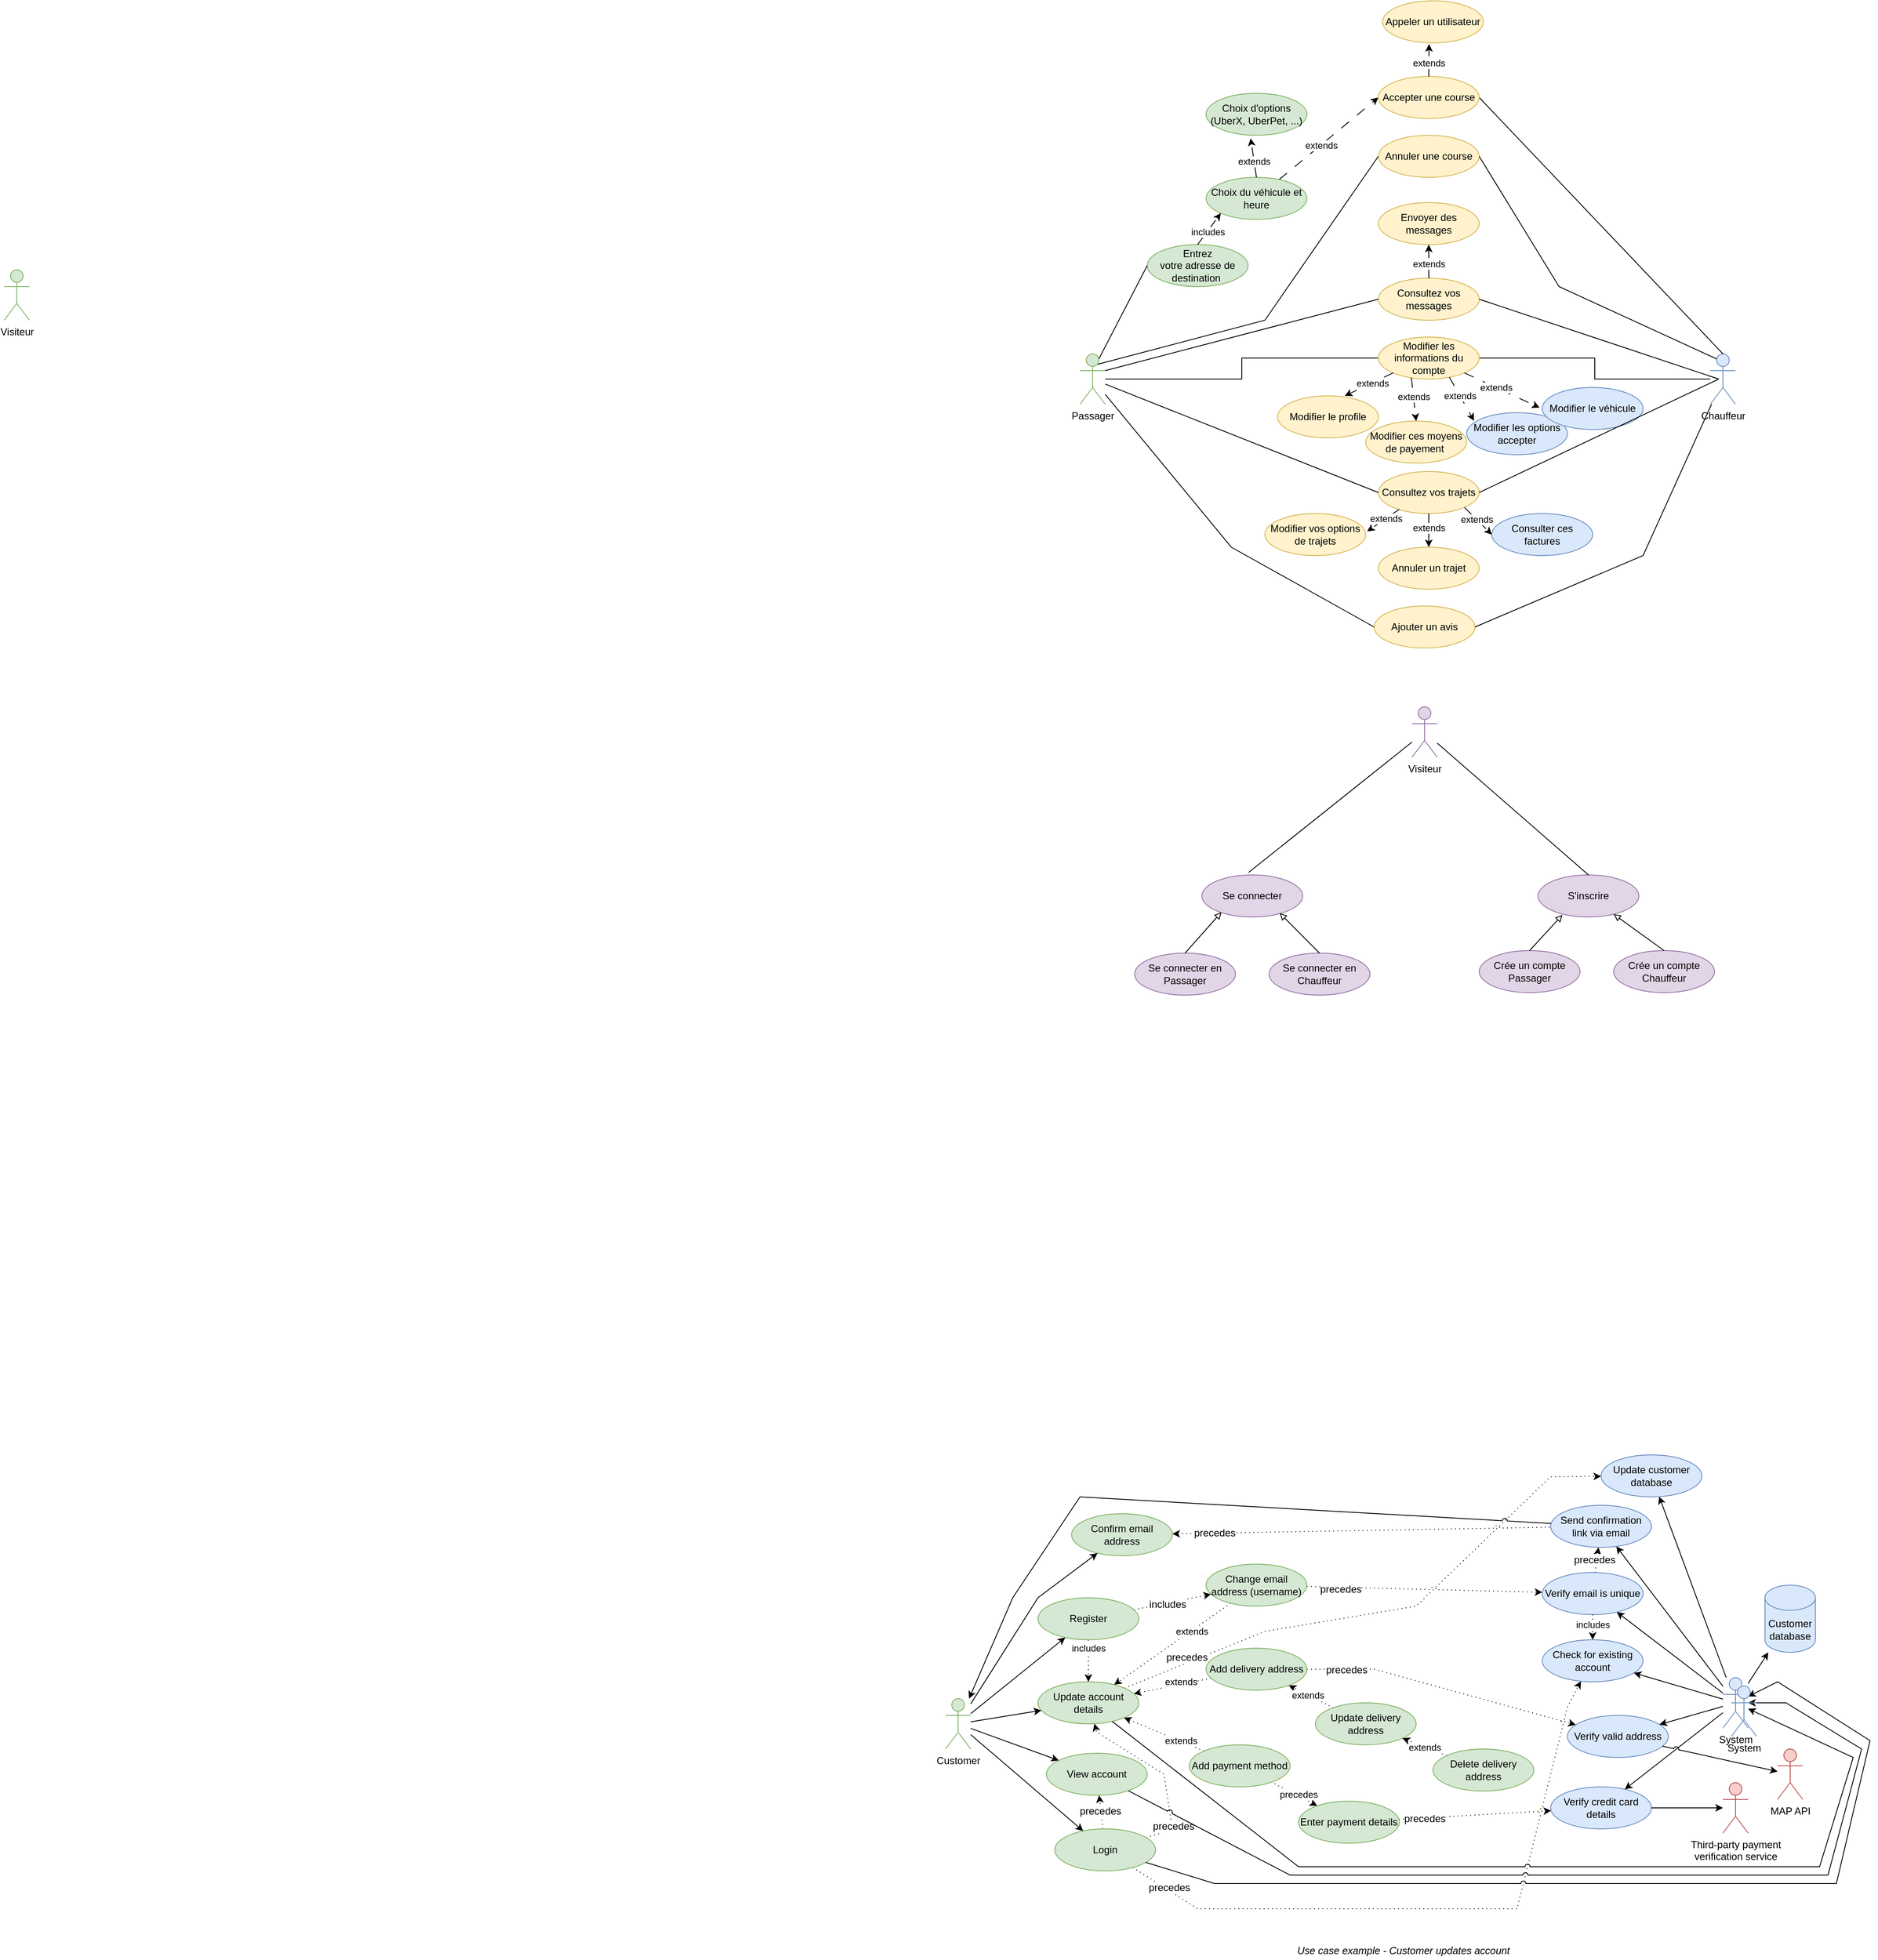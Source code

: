 <mxfile version="21.7.5" type="device">
  <diagram id="XOnag8xoFiaOOmy9v_93" name="Page-1">
    <mxGraphModel dx="4362" dy="1183" grid="1" gridSize="10" guides="1" tooltips="1" connect="1" arrows="1" fold="1" page="1" pageScale="1" pageWidth="2336" pageHeight="1654" math="0" shadow="0">
      <root>
        <mxCell id="_vKOgibNYJb6RkX7hGH7-0" />
        <mxCell id="_vKOgibNYJb6RkX7hGH7-1" parent="_vKOgibNYJb6RkX7hGH7-0" />
        <mxCell id="UdSYLFQ9LBStfxR5hOmX-111" style="edgeStyle=orthogonalEdgeStyle;rounded=0;orthogonalLoop=1;jettySize=auto;html=1;endArrow=none;endFill=0;" parent="_vKOgibNYJb6RkX7hGH7-1" source="UdSYLFQ9LBStfxR5hOmX-0" target="UdSYLFQ9LBStfxR5hOmX-109" edge="1">
          <mxGeometry relative="1" as="geometry" />
        </mxCell>
        <mxCell id="UdSYLFQ9LBStfxR5hOmX-0" value="Chauffeur" style="shape=umlActor;verticalLabelPosition=bottom;verticalAlign=top;html=1;fontFamily=Helvetica;fontSize=12;align=center;strokeColor=#6c8ebf;strokeWidth=1;fillColor=#DAE8FC;" parent="_vKOgibNYJb6RkX7hGH7-1" vertex="1">
          <mxGeometry x="1410" y="680" width="30" height="60" as="geometry" />
        </mxCell>
        <mxCell id="UdSYLFQ9LBStfxR5hOmX-110" style="edgeStyle=orthogonalEdgeStyle;rounded=0;orthogonalLoop=1;jettySize=auto;html=1;entryX=0;entryY=0.5;entryDx=0;entryDy=0;endArrow=none;endFill=0;" parent="_vKOgibNYJb6RkX7hGH7-1" source="UdSYLFQ9LBStfxR5hOmX-2" target="UdSYLFQ9LBStfxR5hOmX-109" edge="1">
          <mxGeometry relative="1" as="geometry" />
        </mxCell>
        <mxCell id="UdSYLFQ9LBStfxR5hOmX-2" value="Passager" style="shape=umlActor;verticalLabelPosition=bottom;verticalAlign=top;html=1;fontFamily=Helvetica;fontSize=12;align=center;strokeColor=#82b366;strokeWidth=1;fillColor=#d5e8d4;" parent="_vKOgibNYJb6RkX7hGH7-1" vertex="1">
          <mxGeometry x="660" y="680" width="30" height="60" as="geometry" />
        </mxCell>
        <mxCell id="UdSYLFQ9LBStfxR5hOmX-18" value="Customer" style="shape=umlActor;verticalLabelPosition=bottom;verticalAlign=top;html=1;fontFamily=Helvetica;fontSize=12;align=center;strokeColor=#82b366;strokeWidth=1;fillColor=#d5e8d4;" parent="_vKOgibNYJb6RkX7hGH7-1" vertex="1">
          <mxGeometry x="500" y="2280" width="30" height="60" as="geometry" />
        </mxCell>
        <mxCell id="UdSYLFQ9LBStfxR5hOmX-19" style="edgeStyle=none;rounded=0;jumpStyle=arc;orthogonalLoop=1;jettySize=auto;html=1;fontSize=12;fontColor=#000000;dashed=1;dashPattern=1 4;" parent="_vKOgibNYJb6RkX7hGH7-1" source="UdSYLFQ9LBStfxR5hOmX-21" target="UdSYLFQ9LBStfxR5hOmX-76" edge="1">
          <mxGeometry relative="1" as="geometry">
            <Array as="points">
              <mxPoint x="880" y="2200" />
              <mxPoint x="1060" y="2170" />
              <mxPoint x="1220" y="2016" />
            </Array>
          </mxGeometry>
        </mxCell>
        <mxCell id="UdSYLFQ9LBStfxR5hOmX-20" value="precedes" style="edgeLabel;html=1;align=center;verticalAlign=middle;resizable=0;points=[];fontSize=12;" parent="UdSYLFQ9LBStfxR5hOmX-19" vertex="1" connectable="0">
          <mxGeometry x="0.143" relative="1" as="geometry">
            <mxPoint x="-277.43" y="64.57" as="offset" />
          </mxGeometry>
        </mxCell>
        <mxCell id="UdSYLFQ9LBStfxR5hOmX-21" value="Update account details" style="ellipse;whiteSpace=wrap;html=1;rounded=1;strokeWidth=1;fontSize=12;fillColor=#d5e8d4;strokeColor=#82b366;" parent="_vKOgibNYJb6RkX7hGH7-1" vertex="1">
          <mxGeometry x="610" y="2260" width="120" height="50" as="geometry" />
        </mxCell>
        <mxCell id="UdSYLFQ9LBStfxR5hOmX-22" style="edgeStyle=none;rounded=0;jumpStyle=arc;orthogonalLoop=1;jettySize=auto;html=1;dashed=1;dashPattern=1 4;fontSize=12;fontColor=#000000;" parent="_vKOgibNYJb6RkX7hGH7-1" source="UdSYLFQ9LBStfxR5hOmX-26" target="UdSYLFQ9LBStfxR5hOmX-21" edge="1">
          <mxGeometry relative="1" as="geometry" />
        </mxCell>
        <mxCell id="UdSYLFQ9LBStfxR5hOmX-23" value="extends" style="edgeLabel;html=1;align=center;verticalAlign=middle;resizable=0;points=[];" parent="UdSYLFQ9LBStfxR5hOmX-22" vertex="1" connectable="0">
          <mxGeometry x="0.197" y="1" relative="1" as="geometry">
            <mxPoint x="18.81" y="-7.78" as="offset" />
          </mxGeometry>
        </mxCell>
        <mxCell id="UdSYLFQ9LBStfxR5hOmX-24" style="edgeStyle=none;rounded=0;jumpStyle=arc;orthogonalLoop=1;jettySize=auto;html=1;dashed=1;dashPattern=1 4;fontSize=12;fontColor=#000000;" parent="_vKOgibNYJb6RkX7hGH7-1" source="UdSYLFQ9LBStfxR5hOmX-26" target="UdSYLFQ9LBStfxR5hOmX-73" edge="1">
          <mxGeometry relative="1" as="geometry">
            <Array as="points">
              <mxPoint x="1010" y="2245" />
            </Array>
          </mxGeometry>
        </mxCell>
        <mxCell id="UdSYLFQ9LBStfxR5hOmX-25" value="precedes" style="edgeLabel;html=1;align=center;verticalAlign=middle;resizable=0;points=[];fontSize=12;" parent="UdSYLFQ9LBStfxR5hOmX-24" vertex="1" connectable="0">
          <mxGeometry x="0.223" y="2" relative="1" as="geometry">
            <mxPoint x="-150.88" y="-29.6" as="offset" />
          </mxGeometry>
        </mxCell>
        <mxCell id="UdSYLFQ9LBStfxR5hOmX-26" value="Add delivery address" style="ellipse;whiteSpace=wrap;html=1;rounded=1;strokeWidth=1;fontSize=12;fillColor=#d5e8d4;strokeColor=#82b366;" parent="_vKOgibNYJb6RkX7hGH7-1" vertex="1">
          <mxGeometry x="810" y="2220" width="120" height="50" as="geometry" />
        </mxCell>
        <mxCell id="UdSYLFQ9LBStfxR5hOmX-27" style="edgeStyle=none;rounded=0;jumpStyle=arc;orthogonalLoop=1;jettySize=auto;html=1;dashed=1;dashPattern=1 4;fontSize=12;fontColor=#000000;" parent="_vKOgibNYJb6RkX7hGH7-1" source="UdSYLFQ9LBStfxR5hOmX-29" target="UdSYLFQ9LBStfxR5hOmX-26" edge="1">
          <mxGeometry relative="1" as="geometry" />
        </mxCell>
        <mxCell id="UdSYLFQ9LBStfxR5hOmX-28" value="extends" style="edgeLabel;html=1;align=center;verticalAlign=middle;resizable=0;points=[];" parent="UdSYLFQ9LBStfxR5hOmX-27" vertex="1" connectable="0">
          <mxGeometry x="0.14" relative="1" as="geometry">
            <mxPoint as="offset" />
          </mxGeometry>
        </mxCell>
        <mxCell id="UdSYLFQ9LBStfxR5hOmX-29" value="Update delivery address" style="ellipse;whiteSpace=wrap;html=1;rounded=1;strokeWidth=1;fontSize=12;fillColor=#d5e8d4;strokeColor=#82b366;" parent="_vKOgibNYJb6RkX7hGH7-1" vertex="1">
          <mxGeometry x="940" y="2285" width="120" height="50" as="geometry" />
        </mxCell>
        <mxCell id="UdSYLFQ9LBStfxR5hOmX-30" style="edgeStyle=none;rounded=0;jumpStyle=arc;orthogonalLoop=1;jettySize=auto;html=1;dashed=1;dashPattern=1 4;fontSize=12;fontColor=#000000;" parent="_vKOgibNYJb6RkX7hGH7-1" source="UdSYLFQ9LBStfxR5hOmX-32" target="UdSYLFQ9LBStfxR5hOmX-29" edge="1">
          <mxGeometry relative="1" as="geometry" />
        </mxCell>
        <mxCell id="UdSYLFQ9LBStfxR5hOmX-31" value="extends" style="edgeLabel;html=1;align=center;verticalAlign=middle;resizable=0;points=[];" parent="UdSYLFQ9LBStfxR5hOmX-30" vertex="1" connectable="0">
          <mxGeometry x="-0.012" relative="1" as="geometry">
            <mxPoint as="offset" />
          </mxGeometry>
        </mxCell>
        <mxCell id="UdSYLFQ9LBStfxR5hOmX-32" value="Delete delivery address" style="ellipse;whiteSpace=wrap;html=1;rounded=1;strokeWidth=1;fontSize=12;fillColor=#d5e8d4;strokeColor=#82b366;" parent="_vKOgibNYJb6RkX7hGH7-1" vertex="1">
          <mxGeometry x="1080" y="2340" width="120" height="50" as="geometry" />
        </mxCell>
        <mxCell id="UdSYLFQ9LBStfxR5hOmX-33" style="rounded=0;jumpStyle=arc;orthogonalLoop=1;jettySize=auto;html=1;fontSize=12;fontColor=#000000;dashed=1;dashPattern=1 4;" parent="_vKOgibNYJb6RkX7hGH7-1" source="UdSYLFQ9LBStfxR5hOmX-35" target="UdSYLFQ9LBStfxR5hOmX-21" edge="1">
          <mxGeometry relative="1" as="geometry" />
        </mxCell>
        <mxCell id="UdSYLFQ9LBStfxR5hOmX-34" value="extends" style="edgeLabel;html=1;align=center;verticalAlign=middle;resizable=0;points=[];" parent="UdSYLFQ9LBStfxR5hOmX-33" vertex="1" connectable="0">
          <mxGeometry x="-0.424" relative="1" as="geometry">
            <mxPoint y="-1" as="offset" />
          </mxGeometry>
        </mxCell>
        <mxCell id="UdSYLFQ9LBStfxR5hOmX-35" value="Add payment method" style="ellipse;whiteSpace=wrap;html=1;rounded=1;strokeWidth=1;fontSize=12;fillColor=#d5e8d4;strokeColor=#82b366;" parent="_vKOgibNYJb6RkX7hGH7-1" vertex="1">
          <mxGeometry x="790" y="2335" width="120" height="50" as="geometry" />
        </mxCell>
        <mxCell id="UdSYLFQ9LBStfxR5hOmX-36" style="edgeStyle=none;rounded=0;orthogonalLoop=1;jettySize=auto;html=1;fontSize=12;fontColor=#000000;dashed=1;dashPattern=1 4;startArrow=classic;startFill=1;endArrow=none;endFill=0;" parent="_vKOgibNYJb6RkX7hGH7-1" source="UdSYLFQ9LBStfxR5hOmX-40" target="UdSYLFQ9LBStfxR5hOmX-35" edge="1">
          <mxGeometry relative="1" as="geometry" />
        </mxCell>
        <mxCell id="UdSYLFQ9LBStfxR5hOmX-37" value="precedes" style="edgeLabel;html=1;align=center;verticalAlign=middle;resizable=0;points=[];" parent="UdSYLFQ9LBStfxR5hOmX-36" vertex="1" connectable="0">
          <mxGeometry x="-0.135" y="-2" relative="1" as="geometry">
            <mxPoint as="offset" />
          </mxGeometry>
        </mxCell>
        <mxCell id="UdSYLFQ9LBStfxR5hOmX-38" style="edgeStyle=none;rounded=0;jumpStyle=arc;orthogonalLoop=1;jettySize=auto;html=1;dashed=1;dashPattern=1 4;fontSize=12;fontColor=#000000;" parent="_vKOgibNYJb6RkX7hGH7-1" source="UdSYLFQ9LBStfxR5hOmX-40" target="UdSYLFQ9LBStfxR5hOmX-41" edge="1">
          <mxGeometry relative="1" as="geometry" />
        </mxCell>
        <mxCell id="UdSYLFQ9LBStfxR5hOmX-39" value="precedes" style="edgeLabel;html=1;align=center;verticalAlign=middle;resizable=0;points=[];fontSize=12;" parent="UdSYLFQ9LBStfxR5hOmX-38" vertex="1" connectable="0">
          <mxGeometry x="-0.664" y="-1" relative="1" as="geometry">
            <mxPoint as="offset" />
          </mxGeometry>
        </mxCell>
        <mxCell id="UdSYLFQ9LBStfxR5hOmX-40" value="Enter payment details" style="ellipse;whiteSpace=wrap;html=1;rounded=1;strokeWidth=1;fontSize=12;fillColor=#d5e8d4;strokeColor=#82b366;" parent="_vKOgibNYJb6RkX7hGH7-1" vertex="1">
          <mxGeometry x="920" y="2402" width="120" height="50" as="geometry" />
        </mxCell>
        <mxCell id="UdSYLFQ9LBStfxR5hOmX-41" value="Verify credit card details" style="ellipse;whiteSpace=wrap;html=1;rounded=1;strokeWidth=1;fontSize=12;fillColor=#dae8fc;strokeColor=#6c8ebf;" parent="_vKOgibNYJb6RkX7hGH7-1" vertex="1">
          <mxGeometry x="1220" y="2385" width="120" height="50" as="geometry" />
        </mxCell>
        <mxCell id="UdSYLFQ9LBStfxR5hOmX-42" style="edgeStyle=none;rounded=0;jumpStyle=arc;orthogonalLoop=1;jettySize=auto;html=1;dashed=1;dashPattern=1 4;fontSize=12;fontColor=#000000;" parent="_vKOgibNYJb6RkX7hGH7-1" source="UdSYLFQ9LBStfxR5hOmX-46" target="UdSYLFQ9LBStfxR5hOmX-21" edge="1">
          <mxGeometry relative="1" as="geometry" />
        </mxCell>
        <mxCell id="UdSYLFQ9LBStfxR5hOmX-43" value="extends" style="edgeLabel;html=1;align=center;verticalAlign=middle;resizable=0;points=[];" parent="UdSYLFQ9LBStfxR5hOmX-42" vertex="1" connectable="0">
          <mxGeometry x="-0.311" relative="1" as="geometry">
            <mxPoint x="1" as="offset" />
          </mxGeometry>
        </mxCell>
        <mxCell id="UdSYLFQ9LBStfxR5hOmX-44" style="edgeStyle=none;rounded=0;jumpStyle=arc;orthogonalLoop=1;jettySize=auto;html=1;dashed=1;dashPattern=1 4;fontSize=12;fontColor=#000000;" parent="_vKOgibNYJb6RkX7hGH7-1" source="UdSYLFQ9LBStfxR5hOmX-46" target="UdSYLFQ9LBStfxR5hOmX-49" edge="1">
          <mxGeometry relative="1" as="geometry" />
        </mxCell>
        <mxCell id="UdSYLFQ9LBStfxR5hOmX-45" value="precedes" style="edgeLabel;html=1;align=center;verticalAlign=middle;resizable=0;points=[];fontSize=12;" parent="UdSYLFQ9LBStfxR5hOmX-44" vertex="1" connectable="0">
          <mxGeometry x="-0.714" y="-2" relative="1" as="geometry">
            <mxPoint as="offset" />
          </mxGeometry>
        </mxCell>
        <mxCell id="UdSYLFQ9LBStfxR5hOmX-46" value="Change email address (username)" style="ellipse;whiteSpace=wrap;html=1;rounded=1;strokeWidth=1;fontSize=12;fillColor=#d5e8d4;strokeColor=#82b366;" parent="_vKOgibNYJb6RkX7hGH7-1" vertex="1">
          <mxGeometry x="810" y="2120" width="120" height="50" as="geometry" />
        </mxCell>
        <mxCell id="UdSYLFQ9LBStfxR5hOmX-47" style="edgeStyle=none;rounded=0;jumpStyle=arc;orthogonalLoop=1;jettySize=auto;html=1;dashed=1;dashPattern=1 4;startArrow=none;startFill=0;endArrow=classic;endFill=1;fontSize=12;fontColor=#000000;" parent="_vKOgibNYJb6RkX7hGH7-1" source="UdSYLFQ9LBStfxR5hOmX-49" target="UdSYLFQ9LBStfxR5hOmX-50" edge="1">
          <mxGeometry relative="1" as="geometry" />
        </mxCell>
        <mxCell id="UdSYLFQ9LBStfxR5hOmX-48" value="precedes" style="edgeLabel;html=1;align=center;verticalAlign=middle;resizable=0;points=[];fontSize=12;" parent="UdSYLFQ9LBStfxR5hOmX-47" vertex="1" connectable="0">
          <mxGeometry x="-0.026" y="3" relative="1" as="geometry">
            <mxPoint as="offset" />
          </mxGeometry>
        </mxCell>
        <mxCell id="UdSYLFQ9LBStfxR5hOmX-49" value="Verify email is unique" style="ellipse;whiteSpace=wrap;html=1;rounded=1;strokeWidth=1;fontSize=12;fillColor=#dae8fc;strokeColor=#6c8ebf;" parent="_vKOgibNYJb6RkX7hGH7-1" vertex="1">
          <mxGeometry x="1210" y="2130" width="120" height="50" as="geometry" />
        </mxCell>
        <mxCell id="UdSYLFQ9LBStfxR5hOmX-50" value="Send confirmation link via email" style="ellipse;whiteSpace=wrap;html=1;rounded=1;strokeWidth=1;fontSize=12;fillColor=#dae8fc;strokeColor=#6c8ebf;" parent="_vKOgibNYJb6RkX7hGH7-1" vertex="1">
          <mxGeometry x="1220" y="2050" width="120" height="50" as="geometry" />
        </mxCell>
        <mxCell id="UdSYLFQ9LBStfxR5hOmX-51" value="Customer database" style="shape=cylinder3;whiteSpace=wrap;html=1;boundedLbl=1;backgroundOutline=1;size=15;rounded=1;strokeWidth=1;fillColor=#dae8fc;strokeColor=#6c8ebf;" parent="_vKOgibNYJb6RkX7hGH7-1" vertex="1">
          <mxGeometry x="1475" y="2145" width="60" height="80" as="geometry" />
        </mxCell>
        <mxCell id="UdSYLFQ9LBStfxR5hOmX-52" style="edgeStyle=none;rounded=0;orthogonalLoop=1;jettySize=auto;html=1;exitX=0;exitY=1;exitDx=0;exitDy=-15;exitPerimeter=0;dashed=1;dashPattern=1 4;fontSize=12;fontColor=#000000;" parent="_vKOgibNYJb6RkX7hGH7-1" source="UdSYLFQ9LBStfxR5hOmX-51" target="UdSYLFQ9LBStfxR5hOmX-51" edge="1">
          <mxGeometry relative="1" as="geometry" />
        </mxCell>
        <mxCell id="UdSYLFQ9LBStfxR5hOmX-53" value="System" style="shape=umlActor;verticalLabelPosition=bottom;verticalAlign=top;html=1;outlineConnect=0;rounded=1;strokeWidth=1;fillColor=#dae8fc;strokeColor=#6c8ebf;" parent="_vKOgibNYJb6RkX7hGH7-1" vertex="1">
          <mxGeometry x="1425" y="2255" width="30" height="60" as="geometry" />
        </mxCell>
        <mxCell id="UdSYLFQ9LBStfxR5hOmX-54" style="edgeStyle=none;rounded=0;orthogonalLoop=1;jettySize=auto;html=1;dashed=1;dashPattern=1 4;fontSize=12;fontColor=#000000;" parent="_vKOgibNYJb6RkX7hGH7-1" source="UdSYLFQ9LBStfxR5hOmX-58" target="UdSYLFQ9LBStfxR5hOmX-21" edge="1">
          <mxGeometry relative="1" as="geometry" />
        </mxCell>
        <mxCell id="UdSYLFQ9LBStfxR5hOmX-55" value="includes" style="edgeLabel;html=1;align=center;verticalAlign=middle;resizable=0;points=[];" parent="UdSYLFQ9LBStfxR5hOmX-54" vertex="1" connectable="0">
          <mxGeometry x="-0.24" y="1" relative="1" as="geometry">
            <mxPoint x="-1" y="-9" as="offset" />
          </mxGeometry>
        </mxCell>
        <mxCell id="UdSYLFQ9LBStfxR5hOmX-56" style="edgeStyle=none;rounded=0;jumpStyle=arc;orthogonalLoop=1;jettySize=auto;html=1;dashed=1;dashPattern=1 4;fontSize=12;fontColor=#000000;" parent="_vKOgibNYJb6RkX7hGH7-1" source="UdSYLFQ9LBStfxR5hOmX-58" target="UdSYLFQ9LBStfxR5hOmX-46" edge="1">
          <mxGeometry relative="1" as="geometry" />
        </mxCell>
        <mxCell id="UdSYLFQ9LBStfxR5hOmX-57" value="includes" style="edgeLabel;html=1;align=center;verticalAlign=middle;resizable=0;points=[];fontSize=12;" parent="UdSYLFQ9LBStfxR5hOmX-56" vertex="1" connectable="0">
          <mxGeometry x="-0.465" y="2" relative="1" as="geometry">
            <mxPoint x="15.21" as="offset" />
          </mxGeometry>
        </mxCell>
        <mxCell id="UdSYLFQ9LBStfxR5hOmX-58" value="Register" style="ellipse;whiteSpace=wrap;html=1;rounded=1;strokeWidth=1;fontSize=12;fillColor=#d5e8d4;strokeColor=#82b366;" parent="_vKOgibNYJb6RkX7hGH7-1" vertex="1">
          <mxGeometry x="610" y="2160" width="120" height="50" as="geometry" />
        </mxCell>
        <mxCell id="UdSYLFQ9LBStfxR5hOmX-59" style="edgeStyle=none;rounded=0;jumpStyle=arc;orthogonalLoop=1;jettySize=auto;html=1;dashed=1;dashPattern=1 4;fontSize=12;fontColor=#000000;" parent="_vKOgibNYJb6RkX7hGH7-1" source="UdSYLFQ9LBStfxR5hOmX-65" target="UdSYLFQ9LBStfxR5hOmX-75" edge="1">
          <mxGeometry relative="1" as="geometry">
            <Array as="points">
              <mxPoint x="800" y="2530" />
              <mxPoint x="1180" y="2530" />
              <mxPoint x="1240" y="2290" />
              <mxPoint x="1250" y="2270" />
            </Array>
          </mxGeometry>
        </mxCell>
        <mxCell id="UdSYLFQ9LBStfxR5hOmX-60" value="precedes" style="edgeLabel;html=1;align=center;verticalAlign=middle;resizable=0;points=[];fontSize=12;" parent="UdSYLFQ9LBStfxR5hOmX-59" vertex="1" connectable="0">
          <mxGeometry x="-0.87" y="3" relative="1" as="geometry">
            <mxPoint as="offset" />
          </mxGeometry>
        </mxCell>
        <mxCell id="UdSYLFQ9LBStfxR5hOmX-61" style="edgeStyle=none;rounded=0;jumpStyle=arc;orthogonalLoop=1;jettySize=auto;html=1;dashed=1;dashPattern=1 4;startArrow=none;startFill=0;endArrow=classic;endFill=1;fontSize=12;fontColor=#000000;" parent="_vKOgibNYJb6RkX7hGH7-1" source="UdSYLFQ9LBStfxR5hOmX-65" target="UdSYLFQ9LBStfxR5hOmX-66" edge="1">
          <mxGeometry relative="1" as="geometry" />
        </mxCell>
        <mxCell id="UdSYLFQ9LBStfxR5hOmX-62" value="precedes" style="edgeLabel;html=1;align=center;verticalAlign=middle;resizable=0;points=[];fontSize=12;" parent="UdSYLFQ9LBStfxR5hOmX-61" vertex="1" connectable="0">
          <mxGeometry x="0.098" y="1" relative="1" as="geometry">
            <mxPoint as="offset" />
          </mxGeometry>
        </mxCell>
        <mxCell id="UdSYLFQ9LBStfxR5hOmX-63" style="edgeStyle=none;rounded=0;jumpStyle=arc;orthogonalLoop=1;jettySize=auto;html=1;dashed=1;dashPattern=1 4;startArrow=none;startFill=0;endArrow=classic;endFill=1;fontSize=12;fontColor=#000000;" parent="_vKOgibNYJb6RkX7hGH7-1" source="UdSYLFQ9LBStfxR5hOmX-65" target="UdSYLFQ9LBStfxR5hOmX-21" edge="1">
          <mxGeometry relative="1" as="geometry">
            <Array as="points">
              <mxPoint x="770" y="2436" />
              <mxPoint x="760" y="2370" />
              <mxPoint x="680" y="2320" />
            </Array>
          </mxGeometry>
        </mxCell>
        <mxCell id="UdSYLFQ9LBStfxR5hOmX-64" value="precedes" style="edgeLabel;html=1;align=center;verticalAlign=middle;resizable=0;points=[];fontSize=12;" parent="UdSYLFQ9LBStfxR5hOmX-63" vertex="1" connectable="0">
          <mxGeometry x="-0.643" y="-1" relative="1" as="geometry">
            <mxPoint as="offset" />
          </mxGeometry>
        </mxCell>
        <mxCell id="UdSYLFQ9LBStfxR5hOmX-65" value="Login" style="ellipse;whiteSpace=wrap;html=1;rounded=1;strokeWidth=1;fontSize=12;fillColor=#d5e8d4;strokeColor=#82b366;" parent="_vKOgibNYJb6RkX7hGH7-1" vertex="1">
          <mxGeometry x="630" y="2435" width="120" height="50" as="geometry" />
        </mxCell>
        <mxCell id="UdSYLFQ9LBStfxR5hOmX-66" value="View account" style="ellipse;whiteSpace=wrap;html=1;rounded=1;strokeWidth=1;fontSize=12;fillColor=#d5e8d4;strokeColor=#82b366;" parent="_vKOgibNYJb6RkX7hGH7-1" vertex="1">
          <mxGeometry x="620" y="2345" width="120" height="50" as="geometry" />
        </mxCell>
        <mxCell id="UdSYLFQ9LBStfxR5hOmX-67" style="edgeStyle=none;rounded=0;jumpStyle=arc;orthogonalLoop=1;jettySize=auto;html=1;dashed=1;dashPattern=1 4;fontSize=12;fontColor=#000000;startArrow=classic;startFill=1;endArrow=none;endFill=0;" parent="_vKOgibNYJb6RkX7hGH7-1" source="UdSYLFQ9LBStfxR5hOmX-69" target="UdSYLFQ9LBStfxR5hOmX-50" edge="1">
          <mxGeometry relative="1" as="geometry" />
        </mxCell>
        <mxCell id="UdSYLFQ9LBStfxR5hOmX-68" value="precedes" style="edgeLabel;html=1;align=center;verticalAlign=middle;resizable=0;points=[];fontSize=12;" parent="UdSYLFQ9LBStfxR5hOmX-67" vertex="1" connectable="0">
          <mxGeometry x="-0.778" relative="1" as="geometry">
            <mxPoint as="offset" />
          </mxGeometry>
        </mxCell>
        <mxCell id="UdSYLFQ9LBStfxR5hOmX-69" value="Confirm email address" style="ellipse;whiteSpace=wrap;html=1;rounded=1;strokeWidth=1;fontSize=12;fillColor=#d5e8d4;strokeColor=#82b366;" parent="_vKOgibNYJb6RkX7hGH7-1" vertex="1">
          <mxGeometry x="650" y="2060" width="120" height="50" as="geometry" />
        </mxCell>
        <mxCell id="UdSYLFQ9LBStfxR5hOmX-70" value="Third-party payment &lt;br&gt;verification service" style="shape=umlActor;verticalLabelPosition=bottom;verticalAlign=top;html=1;outlineConnect=0;rounded=1;strokeWidth=1;fillColor=#f8cecc;strokeColor=#b85450;" parent="_vKOgibNYJb6RkX7hGH7-1" vertex="1">
          <mxGeometry x="1425" y="2380" width="30" height="60" as="geometry" />
        </mxCell>
        <mxCell id="UdSYLFQ9LBStfxR5hOmX-71" style="edgeStyle=none;rounded=0;jumpStyle=arc;orthogonalLoop=1;jettySize=auto;html=1;fontSize=12;fontColor=#000000;dashed=1;dashPattern=1 4;" parent="_vKOgibNYJb6RkX7hGH7-1" source="UdSYLFQ9LBStfxR5hOmX-49" target="UdSYLFQ9LBStfxR5hOmX-75" edge="1">
          <mxGeometry relative="1" as="geometry" />
        </mxCell>
        <mxCell id="UdSYLFQ9LBStfxR5hOmX-72" value="includes" style="edgeLabel;html=1;align=center;verticalAlign=middle;resizable=0;points=[];" parent="UdSYLFQ9LBStfxR5hOmX-71" vertex="1" connectable="0">
          <mxGeometry x="-0.192" y="1" relative="1" as="geometry">
            <mxPoint x="-1" as="offset" />
          </mxGeometry>
        </mxCell>
        <mxCell id="UdSYLFQ9LBStfxR5hOmX-73" value="Verify valid address" style="ellipse;whiteSpace=wrap;html=1;rounded=1;strokeWidth=1;fontSize=12;fillColor=#dae8fc;strokeColor=#6c8ebf;" parent="_vKOgibNYJb6RkX7hGH7-1" vertex="1">
          <mxGeometry x="1240" y="2300" width="120" height="50" as="geometry" />
        </mxCell>
        <mxCell id="UdSYLFQ9LBStfxR5hOmX-74" value="MAP API" style="shape=umlActor;verticalLabelPosition=bottom;verticalAlign=top;html=1;outlineConnect=0;rounded=1;strokeWidth=1;fillColor=#f8cecc;strokeColor=#b85450;" parent="_vKOgibNYJb6RkX7hGH7-1" vertex="1">
          <mxGeometry x="1490" y="2340" width="30" height="60" as="geometry" />
        </mxCell>
        <mxCell id="UdSYLFQ9LBStfxR5hOmX-75" value="Check for existing account" style="ellipse;whiteSpace=wrap;html=1;rounded=1;strokeWidth=1;fontSize=12;fillColor=#dae8fc;strokeColor=#6c8ebf;" parent="_vKOgibNYJb6RkX7hGH7-1" vertex="1">
          <mxGeometry x="1210" y="2210" width="120" height="50" as="geometry" />
        </mxCell>
        <mxCell id="UdSYLFQ9LBStfxR5hOmX-76" value="Update customer database" style="ellipse;whiteSpace=wrap;html=1;rounded=1;strokeWidth=1;fontSize=12;fillColor=#dae8fc;strokeColor=#6c8ebf;" parent="_vKOgibNYJb6RkX7hGH7-1" vertex="1">
          <mxGeometry x="1280" y="1990" width="120" height="50" as="geometry" />
        </mxCell>
        <mxCell id="UdSYLFQ9LBStfxR5hOmX-77" style="edgeStyle=none;rounded=0;orthogonalLoop=1;jettySize=auto;html=1;fontSize=12;fontColor=#000000;" parent="_vKOgibNYJb6RkX7hGH7-1" source="UdSYLFQ9LBStfxR5hOmX-18" target="UdSYLFQ9LBStfxR5hOmX-21" edge="1">
          <mxGeometry relative="1" as="geometry" />
        </mxCell>
        <mxCell id="UdSYLFQ9LBStfxR5hOmX-78" style="edgeStyle=none;rounded=0;orthogonalLoop=1;jettySize=auto;html=1;fontSize=12;fontColor=#000000;" parent="_vKOgibNYJb6RkX7hGH7-1" source="UdSYLFQ9LBStfxR5hOmX-18" target="UdSYLFQ9LBStfxR5hOmX-66" edge="1">
          <mxGeometry relative="1" as="geometry" />
        </mxCell>
        <mxCell id="UdSYLFQ9LBStfxR5hOmX-79" style="edgeStyle=none;rounded=0;orthogonalLoop=1;jettySize=auto;html=1;fontSize=12;fontColor=#000000;" parent="_vKOgibNYJb6RkX7hGH7-1" source="UdSYLFQ9LBStfxR5hOmX-18" target="UdSYLFQ9LBStfxR5hOmX-65" edge="1">
          <mxGeometry relative="1" as="geometry" />
        </mxCell>
        <mxCell id="UdSYLFQ9LBStfxR5hOmX-80" style="edgeStyle=none;rounded=0;orthogonalLoop=1;jettySize=auto;html=1;fontSize=12;fontColor=#000000;" parent="_vKOgibNYJb6RkX7hGH7-1" source="UdSYLFQ9LBStfxR5hOmX-18" target="UdSYLFQ9LBStfxR5hOmX-58" edge="1">
          <mxGeometry relative="1" as="geometry" />
        </mxCell>
        <mxCell id="UdSYLFQ9LBStfxR5hOmX-81" style="edgeStyle=none;rounded=0;jumpStyle=arc;orthogonalLoop=1;jettySize=auto;html=1;fontSize=12;fontColor=#000000;" parent="_vKOgibNYJb6RkX7hGH7-1" source="UdSYLFQ9LBStfxR5hOmX-18" target="UdSYLFQ9LBStfxR5hOmX-69" edge="1">
          <mxGeometry relative="1" as="geometry">
            <Array as="points">
              <mxPoint x="610" y="2160" />
            </Array>
          </mxGeometry>
        </mxCell>
        <mxCell id="UdSYLFQ9LBStfxR5hOmX-82" style="edgeStyle=none;rounded=0;jumpStyle=arc;orthogonalLoop=1;jettySize=auto;html=1;fontSize=12;fontColor=#000000;" parent="_vKOgibNYJb6RkX7hGH7-1" source="UdSYLFQ9LBStfxR5hOmX-21" target="UdSYLFQ9LBStfxR5hOmX-53" edge="1">
          <mxGeometry relative="1" as="geometry">
            <Array as="points">
              <mxPoint x="920" y="2480" />
              <mxPoint x="1540" y="2480" />
              <mxPoint x="1580" y="2350" />
            </Array>
          </mxGeometry>
        </mxCell>
        <mxCell id="UdSYLFQ9LBStfxR5hOmX-83" style="edgeStyle=none;rounded=0;orthogonalLoop=1;jettySize=auto;html=1;fontSize=12;fontColor=#000000;" parent="_vKOgibNYJb6RkX7hGH7-1" source="UdSYLFQ9LBStfxR5hOmX-41" target="UdSYLFQ9LBStfxR5hOmX-70" edge="1">
          <mxGeometry relative="1" as="geometry" />
        </mxCell>
        <mxCell id="UdSYLFQ9LBStfxR5hOmX-84" style="edgeStyle=none;rounded=0;jumpStyle=arc;orthogonalLoop=1;jettySize=auto;html=1;fontSize=12;fontColor=#000000;" parent="_vKOgibNYJb6RkX7hGH7-1" source="UdSYLFQ9LBStfxR5hOmX-50" target="UdSYLFQ9LBStfxR5hOmX-18" edge="1">
          <mxGeometry relative="1" as="geometry">
            <Array as="points">
              <mxPoint x="660" y="2040" />
              <mxPoint x="580" y="2160" />
            </Array>
          </mxGeometry>
        </mxCell>
        <mxCell id="UdSYLFQ9LBStfxR5hOmX-85" style="edgeStyle=none;rounded=0;orthogonalLoop=1;jettySize=auto;html=1;fontSize=12;fontColor=#000000;" parent="_vKOgibNYJb6RkX7hGH7-1" source="UdSYLFQ9LBStfxR5hOmX-53" target="UdSYLFQ9LBStfxR5hOmX-41" edge="1">
          <mxGeometry relative="1" as="geometry" />
        </mxCell>
        <mxCell id="UdSYLFQ9LBStfxR5hOmX-86" style="edgeStyle=none;rounded=0;orthogonalLoop=1;jettySize=auto;html=1;fontSize=12;fontColor=#000000;" parent="_vKOgibNYJb6RkX7hGH7-1" source="UdSYLFQ9LBStfxR5hOmX-53" target="UdSYLFQ9LBStfxR5hOmX-49" edge="1">
          <mxGeometry relative="1" as="geometry" />
        </mxCell>
        <mxCell id="UdSYLFQ9LBStfxR5hOmX-87" style="edgeStyle=none;rounded=0;orthogonalLoop=1;jettySize=auto;html=1;fontSize=12;fontColor=#000000;" parent="_vKOgibNYJb6RkX7hGH7-1" source="UdSYLFQ9LBStfxR5hOmX-53" target="UdSYLFQ9LBStfxR5hOmX-51" edge="1">
          <mxGeometry relative="1" as="geometry" />
        </mxCell>
        <mxCell id="UdSYLFQ9LBStfxR5hOmX-88" style="edgeStyle=none;rounded=0;orthogonalLoop=1;jettySize=auto;html=1;fontSize=12;fontColor=#000000;" parent="_vKOgibNYJb6RkX7hGH7-1" source="UdSYLFQ9LBStfxR5hOmX-53" target="UdSYLFQ9LBStfxR5hOmX-50" edge="1">
          <mxGeometry relative="1" as="geometry" />
        </mxCell>
        <mxCell id="UdSYLFQ9LBStfxR5hOmX-89" style="edgeStyle=none;rounded=0;orthogonalLoop=1;jettySize=auto;html=1;fontSize=12;fontColor=#000000;" parent="_vKOgibNYJb6RkX7hGH7-1" source="UdSYLFQ9LBStfxR5hOmX-53" target="UdSYLFQ9LBStfxR5hOmX-73" edge="1">
          <mxGeometry relative="1" as="geometry" />
        </mxCell>
        <mxCell id="UdSYLFQ9LBStfxR5hOmX-90" style="edgeStyle=none;rounded=0;jumpStyle=arc;orthogonalLoop=1;jettySize=auto;html=1;fontSize=12;fontColor=#000000;" parent="_vKOgibNYJb6RkX7hGH7-1" source="UdSYLFQ9LBStfxR5hOmX-53" target="UdSYLFQ9LBStfxR5hOmX-75" edge="1">
          <mxGeometry relative="1" as="geometry" />
        </mxCell>
        <mxCell id="UdSYLFQ9LBStfxR5hOmX-91" style="edgeStyle=none;rounded=0;jumpStyle=arc;orthogonalLoop=1;jettySize=auto;html=1;fontSize=12;fontColor=#000000;" parent="_vKOgibNYJb6RkX7hGH7-1" source="UdSYLFQ9LBStfxR5hOmX-53" target="UdSYLFQ9LBStfxR5hOmX-76" edge="1">
          <mxGeometry relative="1" as="geometry" />
        </mxCell>
        <mxCell id="UdSYLFQ9LBStfxR5hOmX-92" style="edgeStyle=none;rounded=0;jumpStyle=arc;orthogonalLoop=1;jettySize=auto;html=1;fontSize=12;fontColor=#000000;" parent="_vKOgibNYJb6RkX7hGH7-1" source="UdSYLFQ9LBStfxR5hOmX-65" target="UdSYLFQ9LBStfxR5hOmX-53" edge="1">
          <mxGeometry relative="1" as="geometry">
            <Array as="points">
              <mxPoint x="820" y="2500" />
              <mxPoint x="1560" y="2500" />
              <mxPoint x="1600" y="2330" />
              <mxPoint x="1490" y="2260" />
            </Array>
          </mxGeometry>
        </mxCell>
        <mxCell id="UdSYLFQ9LBStfxR5hOmX-93" style="edgeStyle=none;rounded=0;jumpStyle=arc;orthogonalLoop=1;jettySize=auto;html=1;startArrow=none;startFill=0;endArrow=classic;endFill=1;fontSize=12;fontColor=#000000;" parent="_vKOgibNYJb6RkX7hGH7-1" source="UdSYLFQ9LBStfxR5hOmX-66" target="UdSYLFQ9LBStfxR5hOmX-53" edge="1">
          <mxGeometry relative="1" as="geometry">
            <Array as="points">
              <mxPoint x="910" y="2490" />
              <mxPoint x="1550" y="2490" />
              <mxPoint x="1590" y="2340" />
              <mxPoint x="1500" y="2285" />
            </Array>
          </mxGeometry>
        </mxCell>
        <mxCell id="UdSYLFQ9LBStfxR5hOmX-94" style="edgeStyle=none;rounded=0;orthogonalLoop=1;jettySize=auto;html=1;fontSize=12;fontColor=#000000;jumpStyle=arc;" parent="_vKOgibNYJb6RkX7hGH7-1" source="UdSYLFQ9LBStfxR5hOmX-73" target="UdSYLFQ9LBStfxR5hOmX-74" edge="1">
          <mxGeometry relative="1" as="geometry" />
        </mxCell>
        <mxCell id="UdSYLFQ9LBStfxR5hOmX-95" value="Use case example - Customer updates account" style="text;html=1;strokeColor=none;fillColor=none;align=center;verticalAlign=middle;whiteSpace=wrap;rounded=0;fontSize=12;fontStyle=2" parent="_vKOgibNYJb6RkX7hGH7-1" vertex="1">
          <mxGeometry x="850" y="2570" width="390" height="20" as="geometry" />
        </mxCell>
        <mxCell id="UdSYLFQ9LBStfxR5hOmX-96" value="System" style="shape=umlActor;verticalLabelPosition=bottom;verticalAlign=top;html=1;outlineConnect=0;rounded=1;strokeWidth=1;fillColor=#dae8fc;strokeColor=#6c8ebf;" parent="_vKOgibNYJb6RkX7hGH7-1" vertex="1">
          <mxGeometry x="1435" y="2265" width="30" height="60" as="geometry" />
        </mxCell>
        <mxCell id="UdSYLFQ9LBStfxR5hOmX-108" value="Entrez&lt;br/&gt;votre adresse de destination&amp;nbsp;" style="ellipse;whiteSpace=wrap;html=1;rounded=1;strokeWidth=1;fontSize=12;fillColor=#d5e8d4;strokeColor=#82b366;" parent="_vKOgibNYJb6RkX7hGH7-1" vertex="1">
          <mxGeometry x="740" y="550" width="120" height="50" as="geometry" />
        </mxCell>
        <mxCell id="UdSYLFQ9LBStfxR5hOmX-109" value="Modifier les informations du compte" style="ellipse;whiteSpace=wrap;html=1;rounded=1;strokeWidth=1;fontSize=12;fillColor=#fff2cc;strokeColor=#d6b656;" parent="_vKOgibNYJb6RkX7hGH7-1" vertex="1">
          <mxGeometry x="1015" y="660" width="120" height="50" as="geometry" />
        </mxCell>
        <mxCell id="UdSYLFQ9LBStfxR5hOmX-115" value="" style="endArrow=none;html=1;rounded=0;exitX=0.75;exitY=0.1;exitDx=0;exitDy=0;exitPerimeter=0;entryX=0;entryY=0.5;entryDx=0;entryDy=0;endFill=0;" parent="_vKOgibNYJb6RkX7hGH7-1" source="UdSYLFQ9LBStfxR5hOmX-2" target="UdSYLFQ9LBStfxR5hOmX-108" edge="1">
          <mxGeometry width="50" height="50" relative="1" as="geometry">
            <mxPoint x="630" y="610" as="sourcePoint" />
            <mxPoint x="680" y="560" as="targetPoint" />
          </mxGeometry>
        </mxCell>
        <mxCell id="UdSYLFQ9LBStfxR5hOmX-117" value="Modifier le profile" style="ellipse;whiteSpace=wrap;html=1;rounded=1;strokeWidth=1;fontSize=12;fillColor=#fff2cc;strokeColor=#d6b656;" parent="_vKOgibNYJb6RkX7hGH7-1" vertex="1">
          <mxGeometry x="895" y="730" width="120" height="50" as="geometry" />
        </mxCell>
        <mxCell id="UdSYLFQ9LBStfxR5hOmX-119" value="" style="endArrow=classic;html=1;rounded=0;exitX=0;exitY=1;exitDx=0;exitDy=0;entryX=0.667;entryY=0;entryDx=0;entryDy=0;entryPerimeter=0;dashed=1;dashPattern=12 12;" parent="_vKOgibNYJb6RkX7hGH7-1" source="UdSYLFQ9LBStfxR5hOmX-109" target="UdSYLFQ9LBStfxR5hOmX-117" edge="1">
          <mxGeometry width="50" height="50" relative="1" as="geometry">
            <mxPoint x="700" y="850" as="sourcePoint" />
            <mxPoint x="750" y="800" as="targetPoint" />
          </mxGeometry>
        </mxCell>
        <mxCell id="UdSYLFQ9LBStfxR5hOmX-120" value="extends" style="edgeLabel;html=1;align=center;verticalAlign=middle;resizable=0;points=[];" parent="UdSYLFQ9LBStfxR5hOmX-119" vertex="1" connectable="0">
          <mxGeometry x="-0.16" relative="1" as="geometry">
            <mxPoint as="offset" />
          </mxGeometry>
        </mxCell>
        <mxCell id="UdSYLFQ9LBStfxR5hOmX-121" value="" style="endArrow=classic;html=1;rounded=0;exitX=0.327;exitY=0.969;exitDx=0;exitDy=0;entryX=0.5;entryY=0;entryDx=0;entryDy=0;dashed=1;dashPattern=12 12;exitPerimeter=0;" parent="_vKOgibNYJb6RkX7hGH7-1" source="UdSYLFQ9LBStfxR5hOmX-109" target="UdSYLFQ9LBStfxR5hOmX-123" edge="1">
          <mxGeometry width="50" height="50" relative="1" as="geometry">
            <mxPoint x="997" y="770" as="sourcePoint" />
            <mxPoint x="930" y="922" as="targetPoint" />
          </mxGeometry>
        </mxCell>
        <mxCell id="UdSYLFQ9LBStfxR5hOmX-122" value="extends" style="edgeLabel;html=1;align=center;verticalAlign=middle;resizable=0;points=[];" parent="UdSYLFQ9LBStfxR5hOmX-121" vertex="1" connectable="0">
          <mxGeometry x="-0.16" relative="1" as="geometry">
            <mxPoint as="offset" />
          </mxGeometry>
        </mxCell>
        <mxCell id="UdSYLFQ9LBStfxR5hOmX-123" value="Modifier ces moyens de payement&amp;nbsp;" style="ellipse;whiteSpace=wrap;html=1;rounded=1;strokeWidth=1;fontSize=12;fillColor=#fff2cc;strokeColor=#d6b656;" parent="_vKOgibNYJb6RkX7hGH7-1" vertex="1">
          <mxGeometry x="1000" y="760" width="120" height="50" as="geometry" />
        </mxCell>
        <mxCell id="UdSYLFQ9LBStfxR5hOmX-124" value="Choix du véhicule et heure" style="ellipse;whiteSpace=wrap;html=1;rounded=1;strokeWidth=1;fontSize=12;fillColor=#d5e8d4;strokeColor=#82b366;" parent="_vKOgibNYJb6RkX7hGH7-1" vertex="1">
          <mxGeometry x="810" y="470" width="120" height="50" as="geometry" />
        </mxCell>
        <mxCell id="UdSYLFQ9LBStfxR5hOmX-125" value="" style="endArrow=classic;html=1;rounded=0;entryX=0;entryY=1;entryDx=0;entryDy=0;dashed=1;dashPattern=12 12;exitX=0.5;exitY=0;exitDx=0;exitDy=0;" parent="_vKOgibNYJb6RkX7hGH7-1" source="UdSYLFQ9LBStfxR5hOmX-108" target="UdSYLFQ9LBStfxR5hOmX-124" edge="1">
          <mxGeometry width="50" height="50" relative="1" as="geometry">
            <mxPoint x="1000" y="610" as="sourcePoint" />
            <mxPoint x="1010" y="642" as="targetPoint" />
          </mxGeometry>
        </mxCell>
        <mxCell id="UdSYLFQ9LBStfxR5hOmX-126" value="includes" style="edgeLabel;html=1;align=center;verticalAlign=middle;resizable=0;points=[];" parent="UdSYLFQ9LBStfxR5hOmX-125" vertex="1" connectable="0">
          <mxGeometry x="-0.16" relative="1" as="geometry">
            <mxPoint as="offset" />
          </mxGeometry>
        </mxCell>
        <mxCell id="UdSYLFQ9LBStfxR5hOmX-127" value="" style="endArrow=classic;html=1;rounded=0;exitX=0.5;exitY=0;exitDx=0;exitDy=0;entryX=0.442;entryY=1.074;entryDx=0;entryDy=0;entryPerimeter=0;dashed=1;dashPattern=12 12;" parent="_vKOgibNYJb6RkX7hGH7-1" source="UdSYLFQ9LBStfxR5hOmX-124" target="UdSYLFQ9LBStfxR5hOmX-131" edge="1">
          <mxGeometry width="50" height="50" relative="1" as="geometry">
            <mxPoint x="1147" y="448" as="sourcePoint" />
            <mxPoint x="1110" y="510" as="targetPoint" />
          </mxGeometry>
        </mxCell>
        <mxCell id="UdSYLFQ9LBStfxR5hOmX-128" value="extends" style="edgeLabel;html=1;align=center;verticalAlign=middle;resizable=0;points=[];" parent="UdSYLFQ9LBStfxR5hOmX-127" vertex="1" connectable="0">
          <mxGeometry x="-0.16" relative="1" as="geometry">
            <mxPoint as="offset" />
          </mxGeometry>
        </mxCell>
        <mxCell id="UdSYLFQ9LBStfxR5hOmX-131" value="Choix d&#39;options (UberX, UberPet, ...)" style="ellipse;whiteSpace=wrap;html=1;rounded=1;strokeWidth=1;fontSize=12;fillColor=#d5e8d4;strokeColor=#82b366;" parent="_vKOgibNYJb6RkX7hGH7-1" vertex="1">
          <mxGeometry x="810" y="370" width="120" height="50" as="geometry" />
        </mxCell>
        <mxCell id="UdSYLFQ9LBStfxR5hOmX-132" value="Consultez vos trajets" style="ellipse;whiteSpace=wrap;html=1;rounded=1;strokeWidth=1;fontSize=12;fillColor=#fff2cc;strokeColor=#d6b656;" parent="_vKOgibNYJb6RkX7hGH7-1" vertex="1">
          <mxGeometry x="1015" y="820" width="120" height="50" as="geometry" />
        </mxCell>
        <mxCell id="UdSYLFQ9LBStfxR5hOmX-133" value="" style="endArrow=none;html=1;rounded=0;endFill=0;entryX=0;entryY=0.5;entryDx=0;entryDy=0;" parent="_vKOgibNYJb6RkX7hGH7-1" source="UdSYLFQ9LBStfxR5hOmX-2" target="UdSYLFQ9LBStfxR5hOmX-132" edge="1">
          <mxGeometry width="50" height="50" relative="1" as="geometry">
            <mxPoint x="722" y="791" as="sourcePoint" />
            <mxPoint x="790" y="730" as="targetPoint" />
          </mxGeometry>
        </mxCell>
        <mxCell id="UdSYLFQ9LBStfxR5hOmX-135" value="Modifier vos options de trajets" style="ellipse;whiteSpace=wrap;html=1;rounded=1;strokeWidth=1;fontSize=12;fillColor=#fff2cc;strokeColor=#d6b656;" parent="_vKOgibNYJb6RkX7hGH7-1" vertex="1">
          <mxGeometry x="880" y="870" width="120" height="50" as="geometry" />
        </mxCell>
        <mxCell id="UdSYLFQ9LBStfxR5hOmX-136" value="" style="endArrow=classic;html=1;rounded=0;exitX=0.207;exitY=0.9;exitDx=0;exitDy=0;entryX=1.014;entryY=0.426;entryDx=0;entryDy=0;dashed=1;dashPattern=12 12;entryPerimeter=0;exitPerimeter=0;" parent="_vKOgibNYJb6RkX7hGH7-1" source="UdSYLFQ9LBStfxR5hOmX-132" target="UdSYLFQ9LBStfxR5hOmX-135" edge="1">
          <mxGeometry width="50" height="50" relative="1" as="geometry">
            <mxPoint x="947" y="988" as="sourcePoint" />
            <mxPoint x="930" y="922" as="targetPoint" />
          </mxGeometry>
        </mxCell>
        <mxCell id="UdSYLFQ9LBStfxR5hOmX-137" value="extends" style="edgeLabel;html=1;align=center;verticalAlign=middle;resizable=0;points=[];" parent="UdSYLFQ9LBStfxR5hOmX-136" vertex="1" connectable="0">
          <mxGeometry x="-0.16" relative="1" as="geometry">
            <mxPoint as="offset" />
          </mxGeometry>
        </mxCell>
        <mxCell id="UdSYLFQ9LBStfxR5hOmX-138" value="Annuler un trajet" style="ellipse;whiteSpace=wrap;html=1;rounded=1;strokeWidth=1;fontSize=12;fillColor=#fff2cc;strokeColor=#d6b656;" parent="_vKOgibNYJb6RkX7hGH7-1" vertex="1">
          <mxGeometry x="1015" y="910" width="120" height="50" as="geometry" />
        </mxCell>
        <mxCell id="UdSYLFQ9LBStfxR5hOmX-139" value="" style="endArrow=classic;html=1;rounded=0;exitX=0.5;exitY=1;exitDx=0;exitDy=0;entryX=0.5;entryY=0;entryDx=0;entryDy=0;dashed=1;dashPattern=12 12;" parent="_vKOgibNYJb6RkX7hGH7-1" source="UdSYLFQ9LBStfxR5hOmX-132" target="UdSYLFQ9LBStfxR5hOmX-138" edge="1">
          <mxGeometry width="50" height="50" relative="1" as="geometry">
            <mxPoint x="1140" y="920" as="sourcePoint" />
            <mxPoint x="1060" y="990" as="targetPoint" />
          </mxGeometry>
        </mxCell>
        <mxCell id="UdSYLFQ9LBStfxR5hOmX-140" value="extends" style="edgeLabel;html=1;align=center;verticalAlign=middle;resizable=0;points=[];" parent="UdSYLFQ9LBStfxR5hOmX-139" vertex="1" connectable="0">
          <mxGeometry x="-0.16" relative="1" as="geometry">
            <mxPoint as="offset" />
          </mxGeometry>
        </mxCell>
        <mxCell id="UdSYLFQ9LBStfxR5hOmX-141" value="Consultez vos messages" style="ellipse;whiteSpace=wrap;html=1;rounded=1;strokeWidth=1;fontSize=12;fillColor=#fff2cc;strokeColor=#d6b656;" parent="_vKOgibNYJb6RkX7hGH7-1" vertex="1">
          <mxGeometry x="1015" y="590" width="120" height="50" as="geometry" />
        </mxCell>
        <mxCell id="UdSYLFQ9LBStfxR5hOmX-142" value="" style="endArrow=classic;html=1;rounded=0;exitX=0.5;exitY=0;exitDx=0;exitDy=0;dashed=1;dashPattern=12 12;entryX=0.5;entryY=1;entryDx=0;entryDy=0;" parent="_vKOgibNYJb6RkX7hGH7-1" source="UdSYLFQ9LBStfxR5hOmX-141" target="UdSYLFQ9LBStfxR5hOmX-147" edge="1">
          <mxGeometry width="50" height="50" relative="1" as="geometry">
            <mxPoint x="1163.5" y="430" as="sourcePoint" />
            <mxPoint x="1130" y="560" as="targetPoint" />
          </mxGeometry>
        </mxCell>
        <mxCell id="UdSYLFQ9LBStfxR5hOmX-143" value="extends" style="edgeLabel;html=1;align=center;verticalAlign=middle;resizable=0;points=[];" parent="UdSYLFQ9LBStfxR5hOmX-142" vertex="1" connectable="0">
          <mxGeometry x="-0.16" relative="1" as="geometry">
            <mxPoint as="offset" />
          </mxGeometry>
        </mxCell>
        <mxCell id="UdSYLFQ9LBStfxR5hOmX-145" value="" style="endArrow=none;html=1;rounded=0;exitX=1;exitY=0.333;exitDx=0;exitDy=0;exitPerimeter=0;entryX=0;entryY=0.5;entryDx=0;entryDy=0;" parent="_vKOgibNYJb6RkX7hGH7-1" source="UdSYLFQ9LBStfxR5hOmX-2" target="UdSYLFQ9LBStfxR5hOmX-141" edge="1">
          <mxGeometry width="50" height="50" relative="1" as="geometry">
            <mxPoint x="830" y="700" as="sourcePoint" />
            <mxPoint x="880" y="650" as="targetPoint" />
          </mxGeometry>
        </mxCell>
        <mxCell id="UdSYLFQ9LBStfxR5hOmX-146" value="" style="endArrow=none;html=1;rounded=0;exitX=0.5;exitY=0;exitDx=0;exitDy=0;exitPerimeter=0;entryX=1;entryY=0.5;entryDx=0;entryDy=0;" parent="_vKOgibNYJb6RkX7hGH7-1" source="UdSYLFQ9LBStfxR5hOmX-0" target="UdSYLFQ9LBStfxR5hOmX-155" edge="1">
          <mxGeometry width="50" height="50" relative="1" as="geometry">
            <mxPoint x="1475" y="655" as="sourcePoint" />
            <mxPoint x="1205.0" y="580" as="targetPoint" />
          </mxGeometry>
        </mxCell>
        <mxCell id="UdSYLFQ9LBStfxR5hOmX-147" value="Envoyer des messages" style="ellipse;whiteSpace=wrap;html=1;rounded=1;strokeWidth=1;fontSize=12;fillColor=#fff2cc;strokeColor=#d6b656;" parent="_vKOgibNYJb6RkX7hGH7-1" vertex="1">
          <mxGeometry x="1015" y="500" width="120" height="50" as="geometry" />
        </mxCell>
        <mxCell id="UdSYLFQ9LBStfxR5hOmX-149" value="Modifier les options accepter" style="ellipse;whiteSpace=wrap;html=1;rounded=1;strokeWidth=1;fontSize=12;fillColor=#dae8fc;strokeColor=#6c8ebf;" parent="_vKOgibNYJb6RkX7hGH7-1" vertex="1">
          <mxGeometry x="1120" y="750" width="120" height="50" as="geometry" />
        </mxCell>
        <mxCell id="UdSYLFQ9LBStfxR5hOmX-151" value="" style="endArrow=classic;html=1;rounded=0;exitX=0.704;exitY=0.957;exitDx=0;exitDy=0;entryX=0.074;entryY=0.193;entryDx=0;entryDy=0;dashed=1;dashPattern=12 12;exitPerimeter=0;entryPerimeter=0;" parent="_vKOgibNYJb6RkX7hGH7-1" source="UdSYLFQ9LBStfxR5hOmX-109" target="UdSYLFQ9LBStfxR5hOmX-149" edge="1">
          <mxGeometry width="50" height="50" relative="1" as="geometry">
            <mxPoint x="1133" y="738" as="sourcePoint" />
            <mxPoint x="1160" y="790" as="targetPoint" />
          </mxGeometry>
        </mxCell>
        <mxCell id="UdSYLFQ9LBStfxR5hOmX-152" value="extends" style="edgeLabel;html=1;align=center;verticalAlign=middle;resizable=0;points=[];" parent="UdSYLFQ9LBStfxR5hOmX-151" vertex="1" connectable="0">
          <mxGeometry x="-0.16" relative="1" as="geometry">
            <mxPoint as="offset" />
          </mxGeometry>
        </mxCell>
        <mxCell id="UdSYLFQ9LBStfxR5hOmX-153" value="" style="endArrow=classic;html=1;rounded=0;dashed=1;dashPattern=12 12;entryX=0;entryY=0.5;entryDx=0;entryDy=0;" parent="_vKOgibNYJb6RkX7hGH7-1" source="UdSYLFQ9LBStfxR5hOmX-124" target="UdSYLFQ9LBStfxR5hOmX-155" edge="1">
          <mxGeometry width="50" height="50" relative="1" as="geometry">
            <mxPoint x="988.5" y="490" as="sourcePoint" />
            <mxPoint x="1050" y="420" as="targetPoint" />
          </mxGeometry>
        </mxCell>
        <mxCell id="UdSYLFQ9LBStfxR5hOmX-154" value="extends" style="edgeLabel;html=1;align=center;verticalAlign=middle;resizable=0;points=[];" parent="UdSYLFQ9LBStfxR5hOmX-153" vertex="1" connectable="0">
          <mxGeometry x="-0.16" relative="1" as="geometry">
            <mxPoint as="offset" />
          </mxGeometry>
        </mxCell>
        <mxCell id="UdSYLFQ9LBStfxR5hOmX-155" value="Accepter une course" style="ellipse;whiteSpace=wrap;html=1;rounded=1;strokeWidth=1;fontSize=12;fillColor=#fff2cc;strokeColor=#d6b656;" parent="_vKOgibNYJb6RkX7hGH7-1" vertex="1">
          <mxGeometry x="1015" y="350" width="120" height="50" as="geometry" />
        </mxCell>
        <mxCell id="UdSYLFQ9LBStfxR5hOmX-156" value="" style="endArrow=none;html=1;rounded=0;exitX=0;exitY=0.333;exitDx=0;exitDy=0;exitPerimeter=0;entryX=1;entryY=0.5;entryDx=0;entryDy=0;" parent="_vKOgibNYJb6RkX7hGH7-1" edge="1" target="UdSYLFQ9LBStfxR5hOmX-141">
          <mxGeometry width="50" height="50" relative="1" as="geometry">
            <mxPoint x="1420" y="710" as="sourcePoint" />
            <mxPoint x="1150" y="635" as="targetPoint" />
          </mxGeometry>
        </mxCell>
        <mxCell id="UdSYLFQ9LBStfxR5hOmX-162" value="Modifier le véhicule" style="ellipse;whiteSpace=wrap;html=1;rounded=1;strokeWidth=1;fontSize=12;fillColor=#dae8fc;strokeColor=#6c8ebf;" parent="_vKOgibNYJb6RkX7hGH7-1" vertex="1">
          <mxGeometry x="1210" y="720" width="120" height="50" as="geometry" />
        </mxCell>
        <mxCell id="UdSYLFQ9LBStfxR5hOmX-163" value="" style="endArrow=classic;html=1;rounded=0;exitX=1;exitY=1;exitDx=0;exitDy=0;entryX=-0.027;entryY=0.48;entryDx=0;entryDy=0;dashed=1;dashPattern=12 12;entryPerimeter=0;" parent="_vKOgibNYJb6RkX7hGH7-1" source="UdSYLFQ9LBStfxR5hOmX-109" target="UdSYLFQ9LBStfxR5hOmX-162" edge="1">
          <mxGeometry width="50" height="50" relative="1" as="geometry">
            <mxPoint x="1168" y="723" as="sourcePoint" />
            <mxPoint x="1193" y="780" as="targetPoint" />
          </mxGeometry>
        </mxCell>
        <mxCell id="UdSYLFQ9LBStfxR5hOmX-164" value="extends" style="edgeLabel;html=1;align=center;verticalAlign=middle;resizable=0;points=[];" parent="UdSYLFQ9LBStfxR5hOmX-163" vertex="1" connectable="0">
          <mxGeometry x="-0.16" relative="1" as="geometry">
            <mxPoint as="offset" />
          </mxGeometry>
        </mxCell>
        <mxCell id="UdSYLFQ9LBStfxR5hOmX-165" value="Ajouter un avis" style="ellipse;whiteSpace=wrap;html=1;rounded=1;strokeWidth=1;fontSize=12;fillColor=#fff2cc;strokeColor=#d6b656;" parent="_vKOgibNYJb6RkX7hGH7-1" vertex="1">
          <mxGeometry x="1010" y="980" width="120" height="50" as="geometry" />
        </mxCell>
        <mxCell id="UdSYLFQ9LBStfxR5hOmX-166" value="" style="endArrow=none;html=1;rounded=0;endFill=0;entryX=0;entryY=0.5;entryDx=0;entryDy=0;" parent="_vKOgibNYJb6RkX7hGH7-1" source="UdSYLFQ9LBStfxR5hOmX-2" target="UdSYLFQ9LBStfxR5hOmX-165" edge="1">
          <mxGeometry width="50" height="50" relative="1" as="geometry">
            <mxPoint x="660" y="810" as="sourcePoint" />
            <mxPoint x="990" y="1016" as="targetPoint" />
            <Array as="points">
              <mxPoint x="840" y="910" />
            </Array>
          </mxGeometry>
        </mxCell>
        <mxCell id="UdSYLFQ9LBStfxR5hOmX-168" value="" style="endArrow=none;html=1;rounded=0;exitX=1;exitY=0.5;exitDx=0;exitDy=0;" parent="_vKOgibNYJb6RkX7hGH7-1" source="UdSYLFQ9LBStfxR5hOmX-165" target="UdSYLFQ9LBStfxR5hOmX-0" edge="1">
          <mxGeometry width="50" height="50" relative="1" as="geometry">
            <mxPoint x="1320" y="940" as="sourcePoint" />
            <mxPoint x="1370" y="890" as="targetPoint" />
            <Array as="points">
              <mxPoint x="1330" y="920" />
            </Array>
          </mxGeometry>
        </mxCell>
        <mxCell id="UdSYLFQ9LBStfxR5hOmX-169" value="" style="endArrow=none;html=1;rounded=0;exitX=1;exitY=0.5;exitDx=0;exitDy=0;" parent="_vKOgibNYJb6RkX7hGH7-1" source="UdSYLFQ9LBStfxR5hOmX-132" edge="1">
          <mxGeometry width="50" height="50" relative="1" as="geometry">
            <mxPoint x="1140" y="1035" as="sourcePoint" />
            <mxPoint x="1420" y="710" as="targetPoint" />
          </mxGeometry>
        </mxCell>
        <mxCell id="fHU4G6i_U-8aU2ZtU3pk-2" value="Consulter ces factures" style="ellipse;whiteSpace=wrap;html=1;rounded=1;strokeWidth=1;fontSize=12;fillColor=#dae8fc;strokeColor=#6c8ebf;" vertex="1" parent="_vKOgibNYJb6RkX7hGH7-1">
          <mxGeometry x="1150" y="870" width="120" height="50" as="geometry" />
        </mxCell>
        <mxCell id="fHU4G6i_U-8aU2ZtU3pk-4" value="" style="endArrow=classic;html=1;rounded=0;exitX=1;exitY=1;exitDx=0;exitDy=0;entryX=0;entryY=0.5;entryDx=0;entryDy=0;dashed=1;dashPattern=12 12;" edge="1" parent="_vKOgibNYJb6RkX7hGH7-1" source="UdSYLFQ9LBStfxR5hOmX-132" target="fHU4G6i_U-8aU2ZtU3pk-2">
          <mxGeometry width="50" height="50" relative="1" as="geometry">
            <mxPoint x="1080" y="920" as="sourcePoint" />
            <mxPoint x="1100" y="950" as="targetPoint" />
          </mxGeometry>
        </mxCell>
        <mxCell id="fHU4G6i_U-8aU2ZtU3pk-5" value="extends" style="edgeLabel;html=1;align=center;verticalAlign=middle;resizable=0;points=[];" vertex="1" connectable="0" parent="fHU4G6i_U-8aU2ZtU3pk-4">
          <mxGeometry x="-0.16" relative="1" as="geometry">
            <mxPoint as="offset" />
          </mxGeometry>
        </mxCell>
        <mxCell id="fHU4G6i_U-8aU2ZtU3pk-6" value="Visiteur" style="shape=umlActor;verticalLabelPosition=bottom;verticalAlign=top;html=1;fontFamily=Helvetica;fontSize=12;align=center;strokeColor=#9673a6;strokeWidth=1;fillColor=#e1d5e7;" vertex="1" parent="_vKOgibNYJb6RkX7hGH7-1">
          <mxGeometry x="1055" y="1100" width="30" height="60" as="geometry" />
        </mxCell>
        <mxCell id="fHU4G6i_U-8aU2ZtU3pk-8" value="S&#39;inscrire" style="ellipse;whiteSpace=wrap;html=1;rounded=1;strokeWidth=1;fontSize=12;fillColor=#e1d5e7;strokeColor=#9673a6;" vertex="1" parent="_vKOgibNYJb6RkX7hGH7-1">
          <mxGeometry x="1205" y="1300" width="120" height="50" as="geometry" />
        </mxCell>
        <mxCell id="fHU4G6i_U-8aU2ZtU3pk-9" value="Visiteur" style="shape=umlActor;verticalLabelPosition=bottom;verticalAlign=top;html=1;fontFamily=Helvetica;fontSize=12;align=center;strokeColor=#82b366;strokeWidth=1;fillColor=#d5e8d4;" vertex="1" parent="_vKOgibNYJb6RkX7hGH7-1">
          <mxGeometry x="-620" y="580" width="30" height="60" as="geometry" />
        </mxCell>
        <mxCell id="fHU4G6i_U-8aU2ZtU3pk-10" value="Se connecter" style="ellipse;whiteSpace=wrap;html=1;rounded=1;strokeWidth=1;fontSize=12;fillColor=#e1d5e7;strokeColor=#9673a6;" vertex="1" parent="_vKOgibNYJb6RkX7hGH7-1">
          <mxGeometry x="805" y="1300" width="120" height="50" as="geometry" />
        </mxCell>
        <mxCell id="fHU4G6i_U-8aU2ZtU3pk-11" value="" style="endArrow=none;html=1;rounded=0;entryX=0.5;entryY=0;entryDx=0;entryDy=0;endFill=0;" edge="1" parent="_vKOgibNYJb6RkX7hGH7-1" source="fHU4G6i_U-8aU2ZtU3pk-6" target="fHU4G6i_U-8aU2ZtU3pk-8">
          <mxGeometry width="50" height="50" relative="1" as="geometry">
            <mxPoint x="1095" y="1140" as="sourcePoint" />
            <mxPoint x="1273" y="1310" as="targetPoint" />
          </mxGeometry>
        </mxCell>
        <mxCell id="fHU4G6i_U-8aU2ZtU3pk-13" value="" style="endArrow=none;html=1;rounded=0;entryX=0.464;entryY=-0.06;entryDx=0;entryDy=0;endFill=0;entryPerimeter=0;" edge="1" parent="_vKOgibNYJb6RkX7hGH7-1" source="fHU4G6i_U-8aU2ZtU3pk-6" target="fHU4G6i_U-8aU2ZtU3pk-10">
          <mxGeometry width="50" height="50" relative="1" as="geometry">
            <mxPoint x="1125" y="1265.5" as="sourcePoint" />
            <mxPoint x="1192" y="1204.5" as="targetPoint" />
          </mxGeometry>
        </mxCell>
        <mxCell id="fHU4G6i_U-8aU2ZtU3pk-16" value="Appeler un utilisateur" style="ellipse;whiteSpace=wrap;html=1;rounded=1;strokeWidth=1;fontSize=12;fillColor=#fff2cc;strokeColor=#d6b656;" vertex="1" parent="_vKOgibNYJb6RkX7hGH7-1">
          <mxGeometry x="1020" y="260" width="120" height="50" as="geometry" />
        </mxCell>
        <mxCell id="fHU4G6i_U-8aU2ZtU3pk-17" value="" style="endArrow=classic;html=1;rounded=0;dashed=1;dashPattern=12 12;entryX=0.461;entryY=1.028;entryDx=0;entryDy=0;exitX=0.5;exitY=0;exitDx=0;exitDy=0;entryPerimeter=0;" edge="1" parent="_vKOgibNYJb6RkX7hGH7-1" source="UdSYLFQ9LBStfxR5hOmX-155" target="fHU4G6i_U-8aU2ZtU3pk-16">
          <mxGeometry width="50" height="50" relative="1" as="geometry">
            <mxPoint x="1230" y="392" as="sourcePoint" />
            <mxPoint x="1299" y="360" as="targetPoint" />
          </mxGeometry>
        </mxCell>
        <mxCell id="fHU4G6i_U-8aU2ZtU3pk-18" value="extends" style="edgeLabel;html=1;align=center;verticalAlign=middle;resizable=0;points=[];" vertex="1" connectable="0" parent="fHU4G6i_U-8aU2ZtU3pk-17">
          <mxGeometry x="-0.16" relative="1" as="geometry">
            <mxPoint as="offset" />
          </mxGeometry>
        </mxCell>
        <mxCell id="fHU4G6i_U-8aU2ZtU3pk-20" value="Crée un compte Passager" style="ellipse;whiteSpace=wrap;html=1;rounded=1;strokeWidth=1;fontSize=12;fillColor=#e1d5e7;strokeColor=#9673a6;" vertex="1" parent="_vKOgibNYJb6RkX7hGH7-1">
          <mxGeometry x="1135" y="1390" width="120" height="50" as="geometry" />
        </mxCell>
        <mxCell id="fHU4G6i_U-8aU2ZtU3pk-21" value="Crée un compte Chauffeur" style="ellipse;whiteSpace=wrap;html=1;rounded=1;strokeWidth=1;fontSize=12;fillColor=#e1d5e7;strokeColor=#9673a6;" vertex="1" parent="_vKOgibNYJb6RkX7hGH7-1">
          <mxGeometry x="1295" y="1390" width="120" height="50" as="geometry" />
        </mxCell>
        <mxCell id="fHU4G6i_U-8aU2ZtU3pk-23" value="" style="endArrow=block;html=1;rounded=0;endFill=0;exitX=0.5;exitY=0;exitDx=0;exitDy=0;entryX=0.242;entryY=0.949;entryDx=0;entryDy=0;entryPerimeter=0;" edge="1" parent="_vKOgibNYJb6RkX7hGH7-1" source="fHU4G6i_U-8aU2ZtU3pk-20" target="fHU4G6i_U-8aU2ZtU3pk-8">
          <mxGeometry width="50" height="50" relative="1" as="geometry">
            <mxPoint x="1065" y="1380" as="sourcePoint" />
            <mxPoint x="1115" y="1330" as="targetPoint" />
          </mxGeometry>
        </mxCell>
        <mxCell id="fHU4G6i_U-8aU2ZtU3pk-24" value="" style="endArrow=block;html=1;rounded=0;endFill=0;exitX=0.5;exitY=0;exitDx=0;exitDy=0;" edge="1" parent="_vKOgibNYJb6RkX7hGH7-1" source="fHU4G6i_U-8aU2ZtU3pk-21" target="fHU4G6i_U-8aU2ZtU3pk-8">
          <mxGeometry width="50" height="50" relative="1" as="geometry">
            <mxPoint x="1175" y="1430" as="sourcePoint" />
            <mxPoint x="1240" y="1359" as="targetPoint" />
          </mxGeometry>
        </mxCell>
        <mxCell id="fHU4G6i_U-8aU2ZtU3pk-25" value="Se connecter en Passager" style="ellipse;whiteSpace=wrap;html=1;rounded=1;strokeWidth=1;fontSize=12;fillColor=#e1d5e7;strokeColor=#9673a6;" vertex="1" parent="_vKOgibNYJb6RkX7hGH7-1">
          <mxGeometry x="725" y="1393" width="120" height="50" as="geometry" />
        </mxCell>
        <mxCell id="fHU4G6i_U-8aU2ZtU3pk-26" value="Se connecter en Chauffeur" style="ellipse;whiteSpace=wrap;html=1;rounded=1;strokeWidth=1;fontSize=12;fillColor=#e1d5e7;strokeColor=#9673a6;" vertex="1" parent="_vKOgibNYJb6RkX7hGH7-1">
          <mxGeometry x="885" y="1393" width="120" height="50" as="geometry" />
        </mxCell>
        <mxCell id="fHU4G6i_U-8aU2ZtU3pk-27" value="" style="endArrow=block;html=1;rounded=0;endFill=0;exitX=0.5;exitY=0;exitDx=0;exitDy=0;entryX=0.195;entryY=0.884;entryDx=0;entryDy=0;entryPerimeter=0;" edge="1" parent="_vKOgibNYJb6RkX7hGH7-1" source="fHU4G6i_U-8aU2ZtU3pk-25" target="fHU4G6i_U-8aU2ZtU3pk-10">
          <mxGeometry width="50" height="50" relative="1" as="geometry">
            <mxPoint x="655" y="1383" as="sourcePoint" />
            <mxPoint x="824" y="1350" as="targetPoint" />
          </mxGeometry>
        </mxCell>
        <mxCell id="fHU4G6i_U-8aU2ZtU3pk-28" value="" style="endArrow=block;html=1;rounded=0;endFill=0;exitX=0.5;exitY=0;exitDx=0;exitDy=0;entryX=0.772;entryY=0.908;entryDx=0;entryDy=0;entryPerimeter=0;" edge="1" parent="_vKOgibNYJb6RkX7hGH7-1" source="fHU4G6i_U-8aU2ZtU3pk-26" target="fHU4G6i_U-8aU2ZtU3pk-10">
          <mxGeometry width="50" height="50" relative="1" as="geometry">
            <mxPoint x="765" y="1433" as="sourcePoint" />
            <mxPoint x="885" y="1350" as="targetPoint" />
          </mxGeometry>
        </mxCell>
        <mxCell id="fHU4G6i_U-8aU2ZtU3pk-29" value="Annuler une course" style="ellipse;whiteSpace=wrap;html=1;rounded=1;strokeWidth=1;fontSize=12;fillColor=#fff2cc;strokeColor=#d6b656;" vertex="1" parent="_vKOgibNYJb6RkX7hGH7-1">
          <mxGeometry x="1015" y="420" width="120" height="50" as="geometry" />
        </mxCell>
        <mxCell id="fHU4G6i_U-8aU2ZtU3pk-30" value="" style="endArrow=none;html=1;rounded=0;entryX=0;entryY=0.5;entryDx=0;entryDy=0;exitX=0.706;exitY=0.207;exitDx=0;exitDy=0;exitPerimeter=0;fillColor=#ffe6cc;strokeColor=#000000;" edge="1" parent="_vKOgibNYJb6RkX7hGH7-1" source="UdSYLFQ9LBStfxR5hOmX-2" target="fHU4G6i_U-8aU2ZtU3pk-29">
          <mxGeometry width="50" height="50" relative="1" as="geometry">
            <mxPoint x="700" y="710" as="sourcePoint" />
            <mxPoint x="1030" y="635" as="targetPoint" />
            <Array as="points">
              <mxPoint x="880" y="640" />
            </Array>
          </mxGeometry>
        </mxCell>
        <mxCell id="fHU4G6i_U-8aU2ZtU3pk-31" value="" style="endArrow=none;html=1;rounded=0;entryX=1;entryY=0.5;entryDx=0;entryDy=0;exitX=0.25;exitY=0.1;exitDx=0;exitDy=0;exitPerimeter=0;" edge="1" parent="_vKOgibNYJb6RkX7hGH7-1" source="UdSYLFQ9LBStfxR5hOmX-0" target="fHU4G6i_U-8aU2ZtU3pk-29">
          <mxGeometry width="50" height="50" relative="1" as="geometry">
            <mxPoint x="1273" y="557" as="sourcePoint" />
            <mxPoint x="1607" y="310" as="targetPoint" />
            <Array as="points">
              <mxPoint x="1230" y="600" />
            </Array>
          </mxGeometry>
        </mxCell>
      </root>
    </mxGraphModel>
  </diagram>
</mxfile>
